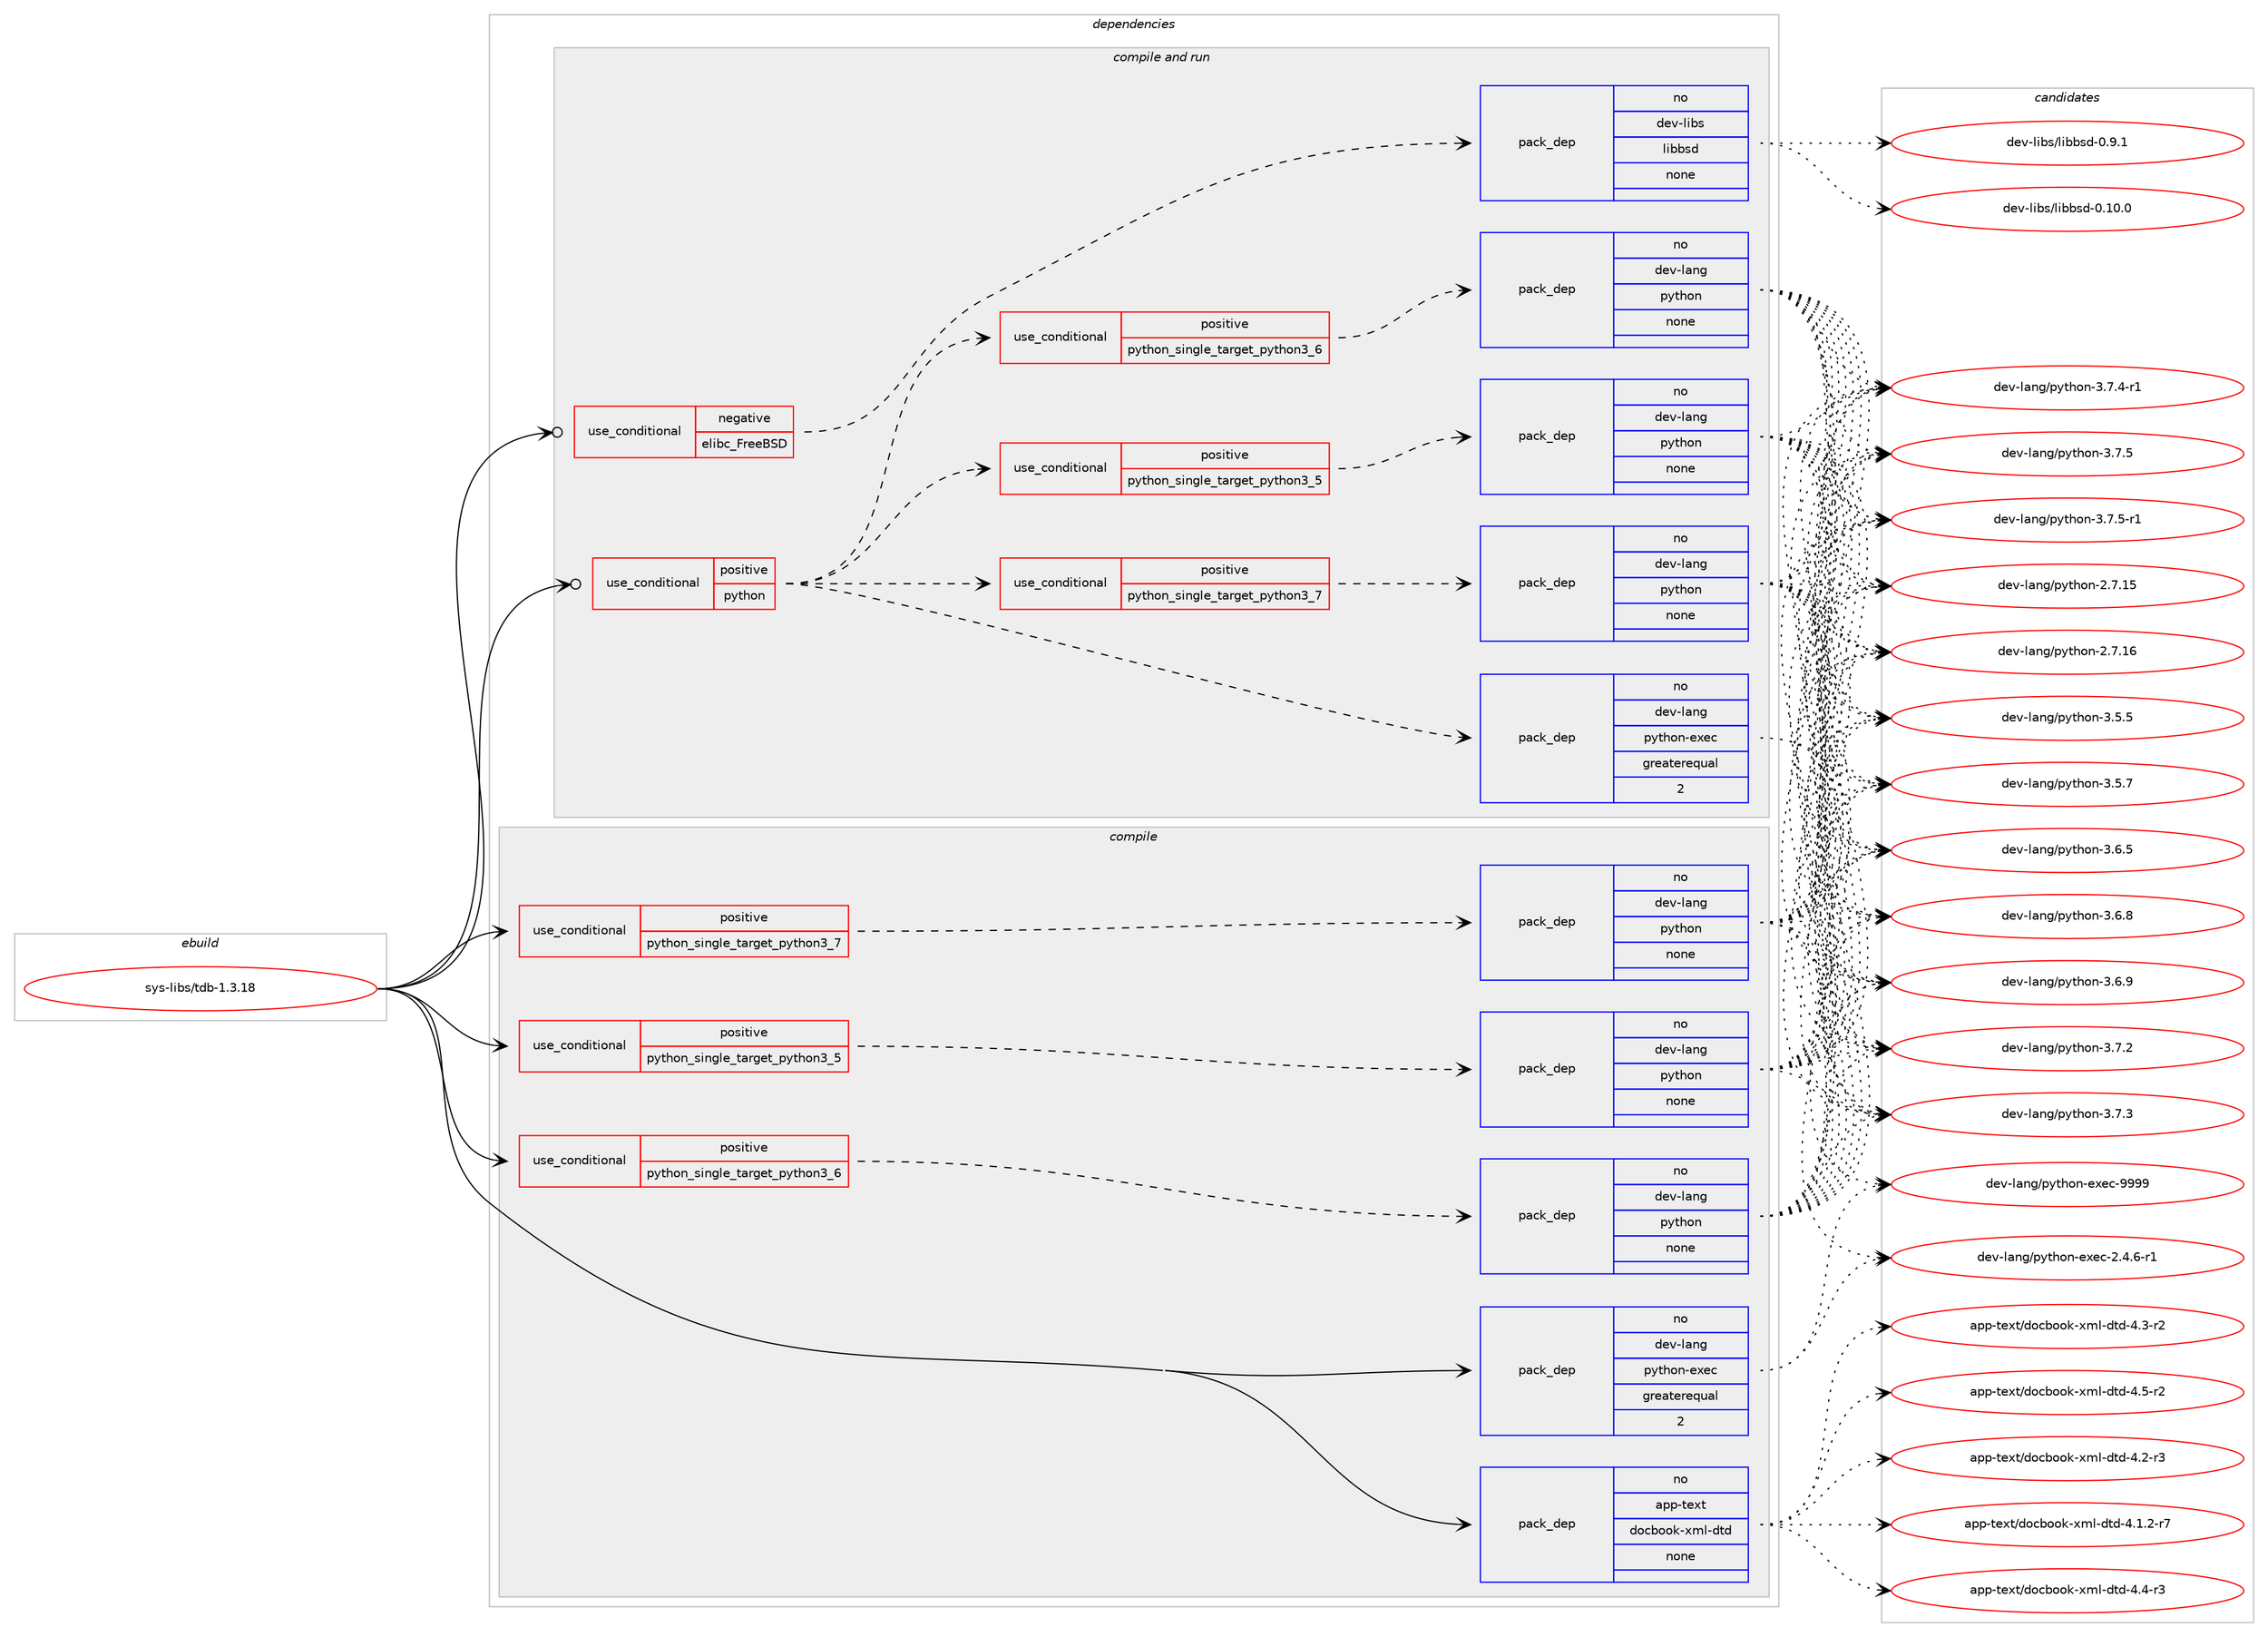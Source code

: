 digraph prolog {

# *************
# Graph options
# *************

newrank=true;
concentrate=true;
compound=true;
graph [rankdir=LR,fontname=Helvetica,fontsize=10,ranksep=1.5];#, ranksep=2.5, nodesep=0.2];
edge  [arrowhead=vee];
node  [fontname=Helvetica,fontsize=10];

# **********
# The ebuild
# **********

subgraph cluster_leftcol {
color=gray;
rank=same;
label=<<i>ebuild</i>>;
id [label="sys-libs/tdb-1.3.18", color=red, width=4, href="../sys-libs/tdb-1.3.18.svg"];
}

# ****************
# The dependencies
# ****************

subgraph cluster_midcol {
color=gray;
label=<<i>dependencies</i>>;
subgraph cluster_compile {
fillcolor="#eeeeee";
style=filled;
label=<<i>compile</i>>;
subgraph cond215992 {
dependency898778 [label=<<TABLE BORDER="0" CELLBORDER="1" CELLSPACING="0" CELLPADDING="4"><TR><TD ROWSPAN="3" CELLPADDING="10">use_conditional</TD></TR><TR><TD>positive</TD></TR><TR><TD>python_single_target_python3_5</TD></TR></TABLE>>, shape=none, color=red];
subgraph pack666973 {
dependency898779 [label=<<TABLE BORDER="0" CELLBORDER="1" CELLSPACING="0" CELLPADDING="4" WIDTH="220"><TR><TD ROWSPAN="6" CELLPADDING="30">pack_dep</TD></TR><TR><TD WIDTH="110">no</TD></TR><TR><TD>dev-lang</TD></TR><TR><TD>python</TD></TR><TR><TD>none</TD></TR><TR><TD></TD></TR></TABLE>>, shape=none, color=blue];
}
dependency898778:e -> dependency898779:w [weight=20,style="dashed",arrowhead="vee"];
}
id:e -> dependency898778:w [weight=20,style="solid",arrowhead="vee"];
subgraph cond215993 {
dependency898780 [label=<<TABLE BORDER="0" CELLBORDER="1" CELLSPACING="0" CELLPADDING="4"><TR><TD ROWSPAN="3" CELLPADDING="10">use_conditional</TD></TR><TR><TD>positive</TD></TR><TR><TD>python_single_target_python3_6</TD></TR></TABLE>>, shape=none, color=red];
subgraph pack666974 {
dependency898781 [label=<<TABLE BORDER="0" CELLBORDER="1" CELLSPACING="0" CELLPADDING="4" WIDTH="220"><TR><TD ROWSPAN="6" CELLPADDING="30">pack_dep</TD></TR><TR><TD WIDTH="110">no</TD></TR><TR><TD>dev-lang</TD></TR><TR><TD>python</TD></TR><TR><TD>none</TD></TR><TR><TD></TD></TR></TABLE>>, shape=none, color=blue];
}
dependency898780:e -> dependency898781:w [weight=20,style="dashed",arrowhead="vee"];
}
id:e -> dependency898780:w [weight=20,style="solid",arrowhead="vee"];
subgraph cond215994 {
dependency898782 [label=<<TABLE BORDER="0" CELLBORDER="1" CELLSPACING="0" CELLPADDING="4"><TR><TD ROWSPAN="3" CELLPADDING="10">use_conditional</TD></TR><TR><TD>positive</TD></TR><TR><TD>python_single_target_python3_7</TD></TR></TABLE>>, shape=none, color=red];
subgraph pack666975 {
dependency898783 [label=<<TABLE BORDER="0" CELLBORDER="1" CELLSPACING="0" CELLPADDING="4" WIDTH="220"><TR><TD ROWSPAN="6" CELLPADDING="30">pack_dep</TD></TR><TR><TD WIDTH="110">no</TD></TR><TR><TD>dev-lang</TD></TR><TR><TD>python</TD></TR><TR><TD>none</TD></TR><TR><TD></TD></TR></TABLE>>, shape=none, color=blue];
}
dependency898782:e -> dependency898783:w [weight=20,style="dashed",arrowhead="vee"];
}
id:e -> dependency898782:w [weight=20,style="solid",arrowhead="vee"];
subgraph pack666976 {
dependency898784 [label=<<TABLE BORDER="0" CELLBORDER="1" CELLSPACING="0" CELLPADDING="4" WIDTH="220"><TR><TD ROWSPAN="6" CELLPADDING="30">pack_dep</TD></TR><TR><TD WIDTH="110">no</TD></TR><TR><TD>app-text</TD></TR><TR><TD>docbook-xml-dtd</TD></TR><TR><TD>none</TD></TR><TR><TD></TD></TR></TABLE>>, shape=none, color=blue];
}
id:e -> dependency898784:w [weight=20,style="solid",arrowhead="vee"];
subgraph pack666977 {
dependency898785 [label=<<TABLE BORDER="0" CELLBORDER="1" CELLSPACING="0" CELLPADDING="4" WIDTH="220"><TR><TD ROWSPAN="6" CELLPADDING="30">pack_dep</TD></TR><TR><TD WIDTH="110">no</TD></TR><TR><TD>dev-lang</TD></TR><TR><TD>python-exec</TD></TR><TR><TD>greaterequal</TD></TR><TR><TD>2</TD></TR></TABLE>>, shape=none, color=blue];
}
id:e -> dependency898785:w [weight=20,style="solid",arrowhead="vee"];
}
subgraph cluster_compileandrun {
fillcolor="#eeeeee";
style=filled;
label=<<i>compile and run</i>>;
subgraph cond215995 {
dependency898786 [label=<<TABLE BORDER="0" CELLBORDER="1" CELLSPACING="0" CELLPADDING="4"><TR><TD ROWSPAN="3" CELLPADDING="10">use_conditional</TD></TR><TR><TD>negative</TD></TR><TR><TD>elibc_FreeBSD</TD></TR></TABLE>>, shape=none, color=red];
subgraph pack666978 {
dependency898787 [label=<<TABLE BORDER="0" CELLBORDER="1" CELLSPACING="0" CELLPADDING="4" WIDTH="220"><TR><TD ROWSPAN="6" CELLPADDING="30">pack_dep</TD></TR><TR><TD WIDTH="110">no</TD></TR><TR><TD>dev-libs</TD></TR><TR><TD>libbsd</TD></TR><TR><TD>none</TD></TR><TR><TD></TD></TR></TABLE>>, shape=none, color=blue];
}
dependency898786:e -> dependency898787:w [weight=20,style="dashed",arrowhead="vee"];
}
id:e -> dependency898786:w [weight=20,style="solid",arrowhead="odotvee"];
subgraph cond215996 {
dependency898788 [label=<<TABLE BORDER="0" CELLBORDER="1" CELLSPACING="0" CELLPADDING="4"><TR><TD ROWSPAN="3" CELLPADDING="10">use_conditional</TD></TR><TR><TD>positive</TD></TR><TR><TD>python</TD></TR></TABLE>>, shape=none, color=red];
subgraph cond215997 {
dependency898789 [label=<<TABLE BORDER="0" CELLBORDER="1" CELLSPACING="0" CELLPADDING="4"><TR><TD ROWSPAN="3" CELLPADDING="10">use_conditional</TD></TR><TR><TD>positive</TD></TR><TR><TD>python_single_target_python3_5</TD></TR></TABLE>>, shape=none, color=red];
subgraph pack666979 {
dependency898790 [label=<<TABLE BORDER="0" CELLBORDER="1" CELLSPACING="0" CELLPADDING="4" WIDTH="220"><TR><TD ROWSPAN="6" CELLPADDING="30">pack_dep</TD></TR><TR><TD WIDTH="110">no</TD></TR><TR><TD>dev-lang</TD></TR><TR><TD>python</TD></TR><TR><TD>none</TD></TR><TR><TD></TD></TR></TABLE>>, shape=none, color=blue];
}
dependency898789:e -> dependency898790:w [weight=20,style="dashed",arrowhead="vee"];
}
dependency898788:e -> dependency898789:w [weight=20,style="dashed",arrowhead="vee"];
subgraph cond215998 {
dependency898791 [label=<<TABLE BORDER="0" CELLBORDER="1" CELLSPACING="0" CELLPADDING="4"><TR><TD ROWSPAN="3" CELLPADDING="10">use_conditional</TD></TR><TR><TD>positive</TD></TR><TR><TD>python_single_target_python3_6</TD></TR></TABLE>>, shape=none, color=red];
subgraph pack666980 {
dependency898792 [label=<<TABLE BORDER="0" CELLBORDER="1" CELLSPACING="0" CELLPADDING="4" WIDTH="220"><TR><TD ROWSPAN="6" CELLPADDING="30">pack_dep</TD></TR><TR><TD WIDTH="110">no</TD></TR><TR><TD>dev-lang</TD></TR><TR><TD>python</TD></TR><TR><TD>none</TD></TR><TR><TD></TD></TR></TABLE>>, shape=none, color=blue];
}
dependency898791:e -> dependency898792:w [weight=20,style="dashed",arrowhead="vee"];
}
dependency898788:e -> dependency898791:w [weight=20,style="dashed",arrowhead="vee"];
subgraph cond215999 {
dependency898793 [label=<<TABLE BORDER="0" CELLBORDER="1" CELLSPACING="0" CELLPADDING="4"><TR><TD ROWSPAN="3" CELLPADDING="10">use_conditional</TD></TR><TR><TD>positive</TD></TR><TR><TD>python_single_target_python3_7</TD></TR></TABLE>>, shape=none, color=red];
subgraph pack666981 {
dependency898794 [label=<<TABLE BORDER="0" CELLBORDER="1" CELLSPACING="0" CELLPADDING="4" WIDTH="220"><TR><TD ROWSPAN="6" CELLPADDING="30">pack_dep</TD></TR><TR><TD WIDTH="110">no</TD></TR><TR><TD>dev-lang</TD></TR><TR><TD>python</TD></TR><TR><TD>none</TD></TR><TR><TD></TD></TR></TABLE>>, shape=none, color=blue];
}
dependency898793:e -> dependency898794:w [weight=20,style="dashed",arrowhead="vee"];
}
dependency898788:e -> dependency898793:w [weight=20,style="dashed",arrowhead="vee"];
subgraph pack666982 {
dependency898795 [label=<<TABLE BORDER="0" CELLBORDER="1" CELLSPACING="0" CELLPADDING="4" WIDTH="220"><TR><TD ROWSPAN="6" CELLPADDING="30">pack_dep</TD></TR><TR><TD WIDTH="110">no</TD></TR><TR><TD>dev-lang</TD></TR><TR><TD>python-exec</TD></TR><TR><TD>greaterequal</TD></TR><TR><TD>2</TD></TR></TABLE>>, shape=none, color=blue];
}
dependency898788:e -> dependency898795:w [weight=20,style="dashed",arrowhead="vee"];
}
id:e -> dependency898788:w [weight=20,style="solid",arrowhead="odotvee"];
}
subgraph cluster_run {
fillcolor="#eeeeee";
style=filled;
label=<<i>run</i>>;
}
}

# **************
# The candidates
# **************

subgraph cluster_choices {
rank=same;
color=gray;
label=<<i>candidates</i>>;

subgraph choice666973 {
color=black;
nodesep=1;
choice10010111845108971101034711212111610411111045504655464953 [label="dev-lang/python-2.7.15", color=red, width=4,href="../dev-lang/python-2.7.15.svg"];
choice10010111845108971101034711212111610411111045504655464954 [label="dev-lang/python-2.7.16", color=red, width=4,href="../dev-lang/python-2.7.16.svg"];
choice100101118451089711010347112121116104111110455146534653 [label="dev-lang/python-3.5.5", color=red, width=4,href="../dev-lang/python-3.5.5.svg"];
choice100101118451089711010347112121116104111110455146534655 [label="dev-lang/python-3.5.7", color=red, width=4,href="../dev-lang/python-3.5.7.svg"];
choice100101118451089711010347112121116104111110455146544653 [label="dev-lang/python-3.6.5", color=red, width=4,href="../dev-lang/python-3.6.5.svg"];
choice100101118451089711010347112121116104111110455146544656 [label="dev-lang/python-3.6.8", color=red, width=4,href="../dev-lang/python-3.6.8.svg"];
choice100101118451089711010347112121116104111110455146544657 [label="dev-lang/python-3.6.9", color=red, width=4,href="../dev-lang/python-3.6.9.svg"];
choice100101118451089711010347112121116104111110455146554650 [label="dev-lang/python-3.7.2", color=red, width=4,href="../dev-lang/python-3.7.2.svg"];
choice100101118451089711010347112121116104111110455146554651 [label="dev-lang/python-3.7.3", color=red, width=4,href="../dev-lang/python-3.7.3.svg"];
choice1001011184510897110103471121211161041111104551465546524511449 [label="dev-lang/python-3.7.4-r1", color=red, width=4,href="../dev-lang/python-3.7.4-r1.svg"];
choice100101118451089711010347112121116104111110455146554653 [label="dev-lang/python-3.7.5", color=red, width=4,href="../dev-lang/python-3.7.5.svg"];
choice1001011184510897110103471121211161041111104551465546534511449 [label="dev-lang/python-3.7.5-r1", color=red, width=4,href="../dev-lang/python-3.7.5-r1.svg"];
dependency898779:e -> choice10010111845108971101034711212111610411111045504655464953:w [style=dotted,weight="100"];
dependency898779:e -> choice10010111845108971101034711212111610411111045504655464954:w [style=dotted,weight="100"];
dependency898779:e -> choice100101118451089711010347112121116104111110455146534653:w [style=dotted,weight="100"];
dependency898779:e -> choice100101118451089711010347112121116104111110455146534655:w [style=dotted,weight="100"];
dependency898779:e -> choice100101118451089711010347112121116104111110455146544653:w [style=dotted,weight="100"];
dependency898779:e -> choice100101118451089711010347112121116104111110455146544656:w [style=dotted,weight="100"];
dependency898779:e -> choice100101118451089711010347112121116104111110455146544657:w [style=dotted,weight="100"];
dependency898779:e -> choice100101118451089711010347112121116104111110455146554650:w [style=dotted,weight="100"];
dependency898779:e -> choice100101118451089711010347112121116104111110455146554651:w [style=dotted,weight="100"];
dependency898779:e -> choice1001011184510897110103471121211161041111104551465546524511449:w [style=dotted,weight="100"];
dependency898779:e -> choice100101118451089711010347112121116104111110455146554653:w [style=dotted,weight="100"];
dependency898779:e -> choice1001011184510897110103471121211161041111104551465546534511449:w [style=dotted,weight="100"];
}
subgraph choice666974 {
color=black;
nodesep=1;
choice10010111845108971101034711212111610411111045504655464953 [label="dev-lang/python-2.7.15", color=red, width=4,href="../dev-lang/python-2.7.15.svg"];
choice10010111845108971101034711212111610411111045504655464954 [label="dev-lang/python-2.7.16", color=red, width=4,href="../dev-lang/python-2.7.16.svg"];
choice100101118451089711010347112121116104111110455146534653 [label="dev-lang/python-3.5.5", color=red, width=4,href="../dev-lang/python-3.5.5.svg"];
choice100101118451089711010347112121116104111110455146534655 [label="dev-lang/python-3.5.7", color=red, width=4,href="../dev-lang/python-3.5.7.svg"];
choice100101118451089711010347112121116104111110455146544653 [label="dev-lang/python-3.6.5", color=red, width=4,href="../dev-lang/python-3.6.5.svg"];
choice100101118451089711010347112121116104111110455146544656 [label="dev-lang/python-3.6.8", color=red, width=4,href="../dev-lang/python-3.6.8.svg"];
choice100101118451089711010347112121116104111110455146544657 [label="dev-lang/python-3.6.9", color=red, width=4,href="../dev-lang/python-3.6.9.svg"];
choice100101118451089711010347112121116104111110455146554650 [label="dev-lang/python-3.7.2", color=red, width=4,href="../dev-lang/python-3.7.2.svg"];
choice100101118451089711010347112121116104111110455146554651 [label="dev-lang/python-3.7.3", color=red, width=4,href="../dev-lang/python-3.7.3.svg"];
choice1001011184510897110103471121211161041111104551465546524511449 [label="dev-lang/python-3.7.4-r1", color=red, width=4,href="../dev-lang/python-3.7.4-r1.svg"];
choice100101118451089711010347112121116104111110455146554653 [label="dev-lang/python-3.7.5", color=red, width=4,href="../dev-lang/python-3.7.5.svg"];
choice1001011184510897110103471121211161041111104551465546534511449 [label="dev-lang/python-3.7.5-r1", color=red, width=4,href="../dev-lang/python-3.7.5-r1.svg"];
dependency898781:e -> choice10010111845108971101034711212111610411111045504655464953:w [style=dotted,weight="100"];
dependency898781:e -> choice10010111845108971101034711212111610411111045504655464954:w [style=dotted,weight="100"];
dependency898781:e -> choice100101118451089711010347112121116104111110455146534653:w [style=dotted,weight="100"];
dependency898781:e -> choice100101118451089711010347112121116104111110455146534655:w [style=dotted,weight="100"];
dependency898781:e -> choice100101118451089711010347112121116104111110455146544653:w [style=dotted,weight="100"];
dependency898781:e -> choice100101118451089711010347112121116104111110455146544656:w [style=dotted,weight="100"];
dependency898781:e -> choice100101118451089711010347112121116104111110455146544657:w [style=dotted,weight="100"];
dependency898781:e -> choice100101118451089711010347112121116104111110455146554650:w [style=dotted,weight="100"];
dependency898781:e -> choice100101118451089711010347112121116104111110455146554651:w [style=dotted,weight="100"];
dependency898781:e -> choice1001011184510897110103471121211161041111104551465546524511449:w [style=dotted,weight="100"];
dependency898781:e -> choice100101118451089711010347112121116104111110455146554653:w [style=dotted,weight="100"];
dependency898781:e -> choice1001011184510897110103471121211161041111104551465546534511449:w [style=dotted,weight="100"];
}
subgraph choice666975 {
color=black;
nodesep=1;
choice10010111845108971101034711212111610411111045504655464953 [label="dev-lang/python-2.7.15", color=red, width=4,href="../dev-lang/python-2.7.15.svg"];
choice10010111845108971101034711212111610411111045504655464954 [label="dev-lang/python-2.7.16", color=red, width=4,href="../dev-lang/python-2.7.16.svg"];
choice100101118451089711010347112121116104111110455146534653 [label="dev-lang/python-3.5.5", color=red, width=4,href="../dev-lang/python-3.5.5.svg"];
choice100101118451089711010347112121116104111110455146534655 [label="dev-lang/python-3.5.7", color=red, width=4,href="../dev-lang/python-3.5.7.svg"];
choice100101118451089711010347112121116104111110455146544653 [label="dev-lang/python-3.6.5", color=red, width=4,href="../dev-lang/python-3.6.5.svg"];
choice100101118451089711010347112121116104111110455146544656 [label="dev-lang/python-3.6.8", color=red, width=4,href="../dev-lang/python-3.6.8.svg"];
choice100101118451089711010347112121116104111110455146544657 [label="dev-lang/python-3.6.9", color=red, width=4,href="../dev-lang/python-3.6.9.svg"];
choice100101118451089711010347112121116104111110455146554650 [label="dev-lang/python-3.7.2", color=red, width=4,href="../dev-lang/python-3.7.2.svg"];
choice100101118451089711010347112121116104111110455146554651 [label="dev-lang/python-3.7.3", color=red, width=4,href="../dev-lang/python-3.7.3.svg"];
choice1001011184510897110103471121211161041111104551465546524511449 [label="dev-lang/python-3.7.4-r1", color=red, width=4,href="../dev-lang/python-3.7.4-r1.svg"];
choice100101118451089711010347112121116104111110455146554653 [label="dev-lang/python-3.7.5", color=red, width=4,href="../dev-lang/python-3.7.5.svg"];
choice1001011184510897110103471121211161041111104551465546534511449 [label="dev-lang/python-3.7.5-r1", color=red, width=4,href="../dev-lang/python-3.7.5-r1.svg"];
dependency898783:e -> choice10010111845108971101034711212111610411111045504655464953:w [style=dotted,weight="100"];
dependency898783:e -> choice10010111845108971101034711212111610411111045504655464954:w [style=dotted,weight="100"];
dependency898783:e -> choice100101118451089711010347112121116104111110455146534653:w [style=dotted,weight="100"];
dependency898783:e -> choice100101118451089711010347112121116104111110455146534655:w [style=dotted,weight="100"];
dependency898783:e -> choice100101118451089711010347112121116104111110455146544653:w [style=dotted,weight="100"];
dependency898783:e -> choice100101118451089711010347112121116104111110455146544656:w [style=dotted,weight="100"];
dependency898783:e -> choice100101118451089711010347112121116104111110455146544657:w [style=dotted,weight="100"];
dependency898783:e -> choice100101118451089711010347112121116104111110455146554650:w [style=dotted,weight="100"];
dependency898783:e -> choice100101118451089711010347112121116104111110455146554651:w [style=dotted,weight="100"];
dependency898783:e -> choice1001011184510897110103471121211161041111104551465546524511449:w [style=dotted,weight="100"];
dependency898783:e -> choice100101118451089711010347112121116104111110455146554653:w [style=dotted,weight="100"];
dependency898783:e -> choice1001011184510897110103471121211161041111104551465546534511449:w [style=dotted,weight="100"];
}
subgraph choice666976 {
color=black;
nodesep=1;
choice971121124511610112011647100111999811111110745120109108451001161004552464946504511455 [label="app-text/docbook-xml-dtd-4.1.2-r7", color=red, width=4,href="../app-text/docbook-xml-dtd-4.1.2-r7.svg"];
choice97112112451161011201164710011199981111111074512010910845100116100455246504511451 [label="app-text/docbook-xml-dtd-4.2-r3", color=red, width=4,href="../app-text/docbook-xml-dtd-4.2-r3.svg"];
choice97112112451161011201164710011199981111111074512010910845100116100455246514511450 [label="app-text/docbook-xml-dtd-4.3-r2", color=red, width=4,href="../app-text/docbook-xml-dtd-4.3-r2.svg"];
choice97112112451161011201164710011199981111111074512010910845100116100455246524511451 [label="app-text/docbook-xml-dtd-4.4-r3", color=red, width=4,href="../app-text/docbook-xml-dtd-4.4-r3.svg"];
choice97112112451161011201164710011199981111111074512010910845100116100455246534511450 [label="app-text/docbook-xml-dtd-4.5-r2", color=red, width=4,href="../app-text/docbook-xml-dtd-4.5-r2.svg"];
dependency898784:e -> choice971121124511610112011647100111999811111110745120109108451001161004552464946504511455:w [style=dotted,weight="100"];
dependency898784:e -> choice97112112451161011201164710011199981111111074512010910845100116100455246504511451:w [style=dotted,weight="100"];
dependency898784:e -> choice97112112451161011201164710011199981111111074512010910845100116100455246514511450:w [style=dotted,weight="100"];
dependency898784:e -> choice97112112451161011201164710011199981111111074512010910845100116100455246524511451:w [style=dotted,weight="100"];
dependency898784:e -> choice97112112451161011201164710011199981111111074512010910845100116100455246534511450:w [style=dotted,weight="100"];
}
subgraph choice666977 {
color=black;
nodesep=1;
choice10010111845108971101034711212111610411111045101120101994550465246544511449 [label="dev-lang/python-exec-2.4.6-r1", color=red, width=4,href="../dev-lang/python-exec-2.4.6-r1.svg"];
choice10010111845108971101034711212111610411111045101120101994557575757 [label="dev-lang/python-exec-9999", color=red, width=4,href="../dev-lang/python-exec-9999.svg"];
dependency898785:e -> choice10010111845108971101034711212111610411111045101120101994550465246544511449:w [style=dotted,weight="100"];
dependency898785:e -> choice10010111845108971101034711212111610411111045101120101994557575757:w [style=dotted,weight="100"];
}
subgraph choice666978 {
color=black;
nodesep=1;
choice100101118451081059811547108105989811510045484649484648 [label="dev-libs/libbsd-0.10.0", color=red, width=4,href="../dev-libs/libbsd-0.10.0.svg"];
choice1001011184510810598115471081059898115100454846574649 [label="dev-libs/libbsd-0.9.1", color=red, width=4,href="../dev-libs/libbsd-0.9.1.svg"];
dependency898787:e -> choice100101118451081059811547108105989811510045484649484648:w [style=dotted,weight="100"];
dependency898787:e -> choice1001011184510810598115471081059898115100454846574649:w [style=dotted,weight="100"];
}
subgraph choice666979 {
color=black;
nodesep=1;
choice10010111845108971101034711212111610411111045504655464953 [label="dev-lang/python-2.7.15", color=red, width=4,href="../dev-lang/python-2.7.15.svg"];
choice10010111845108971101034711212111610411111045504655464954 [label="dev-lang/python-2.7.16", color=red, width=4,href="../dev-lang/python-2.7.16.svg"];
choice100101118451089711010347112121116104111110455146534653 [label="dev-lang/python-3.5.5", color=red, width=4,href="../dev-lang/python-3.5.5.svg"];
choice100101118451089711010347112121116104111110455146534655 [label="dev-lang/python-3.5.7", color=red, width=4,href="../dev-lang/python-3.5.7.svg"];
choice100101118451089711010347112121116104111110455146544653 [label="dev-lang/python-3.6.5", color=red, width=4,href="../dev-lang/python-3.6.5.svg"];
choice100101118451089711010347112121116104111110455146544656 [label="dev-lang/python-3.6.8", color=red, width=4,href="../dev-lang/python-3.6.8.svg"];
choice100101118451089711010347112121116104111110455146544657 [label="dev-lang/python-3.6.9", color=red, width=4,href="../dev-lang/python-3.6.9.svg"];
choice100101118451089711010347112121116104111110455146554650 [label="dev-lang/python-3.7.2", color=red, width=4,href="../dev-lang/python-3.7.2.svg"];
choice100101118451089711010347112121116104111110455146554651 [label="dev-lang/python-3.7.3", color=red, width=4,href="../dev-lang/python-3.7.3.svg"];
choice1001011184510897110103471121211161041111104551465546524511449 [label="dev-lang/python-3.7.4-r1", color=red, width=4,href="../dev-lang/python-3.7.4-r1.svg"];
choice100101118451089711010347112121116104111110455146554653 [label="dev-lang/python-3.7.5", color=red, width=4,href="../dev-lang/python-3.7.5.svg"];
choice1001011184510897110103471121211161041111104551465546534511449 [label="dev-lang/python-3.7.5-r1", color=red, width=4,href="../dev-lang/python-3.7.5-r1.svg"];
dependency898790:e -> choice10010111845108971101034711212111610411111045504655464953:w [style=dotted,weight="100"];
dependency898790:e -> choice10010111845108971101034711212111610411111045504655464954:w [style=dotted,weight="100"];
dependency898790:e -> choice100101118451089711010347112121116104111110455146534653:w [style=dotted,weight="100"];
dependency898790:e -> choice100101118451089711010347112121116104111110455146534655:w [style=dotted,weight="100"];
dependency898790:e -> choice100101118451089711010347112121116104111110455146544653:w [style=dotted,weight="100"];
dependency898790:e -> choice100101118451089711010347112121116104111110455146544656:w [style=dotted,weight="100"];
dependency898790:e -> choice100101118451089711010347112121116104111110455146544657:w [style=dotted,weight="100"];
dependency898790:e -> choice100101118451089711010347112121116104111110455146554650:w [style=dotted,weight="100"];
dependency898790:e -> choice100101118451089711010347112121116104111110455146554651:w [style=dotted,weight="100"];
dependency898790:e -> choice1001011184510897110103471121211161041111104551465546524511449:w [style=dotted,weight="100"];
dependency898790:e -> choice100101118451089711010347112121116104111110455146554653:w [style=dotted,weight="100"];
dependency898790:e -> choice1001011184510897110103471121211161041111104551465546534511449:w [style=dotted,weight="100"];
}
subgraph choice666980 {
color=black;
nodesep=1;
choice10010111845108971101034711212111610411111045504655464953 [label="dev-lang/python-2.7.15", color=red, width=4,href="../dev-lang/python-2.7.15.svg"];
choice10010111845108971101034711212111610411111045504655464954 [label="dev-lang/python-2.7.16", color=red, width=4,href="../dev-lang/python-2.7.16.svg"];
choice100101118451089711010347112121116104111110455146534653 [label="dev-lang/python-3.5.5", color=red, width=4,href="../dev-lang/python-3.5.5.svg"];
choice100101118451089711010347112121116104111110455146534655 [label="dev-lang/python-3.5.7", color=red, width=4,href="../dev-lang/python-3.5.7.svg"];
choice100101118451089711010347112121116104111110455146544653 [label="dev-lang/python-3.6.5", color=red, width=4,href="../dev-lang/python-3.6.5.svg"];
choice100101118451089711010347112121116104111110455146544656 [label="dev-lang/python-3.6.8", color=red, width=4,href="../dev-lang/python-3.6.8.svg"];
choice100101118451089711010347112121116104111110455146544657 [label="dev-lang/python-3.6.9", color=red, width=4,href="../dev-lang/python-3.6.9.svg"];
choice100101118451089711010347112121116104111110455146554650 [label="dev-lang/python-3.7.2", color=red, width=4,href="../dev-lang/python-3.7.2.svg"];
choice100101118451089711010347112121116104111110455146554651 [label="dev-lang/python-3.7.3", color=red, width=4,href="../dev-lang/python-3.7.3.svg"];
choice1001011184510897110103471121211161041111104551465546524511449 [label="dev-lang/python-3.7.4-r1", color=red, width=4,href="../dev-lang/python-3.7.4-r1.svg"];
choice100101118451089711010347112121116104111110455146554653 [label="dev-lang/python-3.7.5", color=red, width=4,href="../dev-lang/python-3.7.5.svg"];
choice1001011184510897110103471121211161041111104551465546534511449 [label="dev-lang/python-3.7.5-r1", color=red, width=4,href="../dev-lang/python-3.7.5-r1.svg"];
dependency898792:e -> choice10010111845108971101034711212111610411111045504655464953:w [style=dotted,weight="100"];
dependency898792:e -> choice10010111845108971101034711212111610411111045504655464954:w [style=dotted,weight="100"];
dependency898792:e -> choice100101118451089711010347112121116104111110455146534653:w [style=dotted,weight="100"];
dependency898792:e -> choice100101118451089711010347112121116104111110455146534655:w [style=dotted,weight="100"];
dependency898792:e -> choice100101118451089711010347112121116104111110455146544653:w [style=dotted,weight="100"];
dependency898792:e -> choice100101118451089711010347112121116104111110455146544656:w [style=dotted,weight="100"];
dependency898792:e -> choice100101118451089711010347112121116104111110455146544657:w [style=dotted,weight="100"];
dependency898792:e -> choice100101118451089711010347112121116104111110455146554650:w [style=dotted,weight="100"];
dependency898792:e -> choice100101118451089711010347112121116104111110455146554651:w [style=dotted,weight="100"];
dependency898792:e -> choice1001011184510897110103471121211161041111104551465546524511449:w [style=dotted,weight="100"];
dependency898792:e -> choice100101118451089711010347112121116104111110455146554653:w [style=dotted,weight="100"];
dependency898792:e -> choice1001011184510897110103471121211161041111104551465546534511449:w [style=dotted,weight="100"];
}
subgraph choice666981 {
color=black;
nodesep=1;
choice10010111845108971101034711212111610411111045504655464953 [label="dev-lang/python-2.7.15", color=red, width=4,href="../dev-lang/python-2.7.15.svg"];
choice10010111845108971101034711212111610411111045504655464954 [label="dev-lang/python-2.7.16", color=red, width=4,href="../dev-lang/python-2.7.16.svg"];
choice100101118451089711010347112121116104111110455146534653 [label="dev-lang/python-3.5.5", color=red, width=4,href="../dev-lang/python-3.5.5.svg"];
choice100101118451089711010347112121116104111110455146534655 [label="dev-lang/python-3.5.7", color=red, width=4,href="../dev-lang/python-3.5.7.svg"];
choice100101118451089711010347112121116104111110455146544653 [label="dev-lang/python-3.6.5", color=red, width=4,href="../dev-lang/python-3.6.5.svg"];
choice100101118451089711010347112121116104111110455146544656 [label="dev-lang/python-3.6.8", color=red, width=4,href="../dev-lang/python-3.6.8.svg"];
choice100101118451089711010347112121116104111110455146544657 [label="dev-lang/python-3.6.9", color=red, width=4,href="../dev-lang/python-3.6.9.svg"];
choice100101118451089711010347112121116104111110455146554650 [label="dev-lang/python-3.7.2", color=red, width=4,href="../dev-lang/python-3.7.2.svg"];
choice100101118451089711010347112121116104111110455146554651 [label="dev-lang/python-3.7.3", color=red, width=4,href="../dev-lang/python-3.7.3.svg"];
choice1001011184510897110103471121211161041111104551465546524511449 [label="dev-lang/python-3.7.4-r1", color=red, width=4,href="../dev-lang/python-3.7.4-r1.svg"];
choice100101118451089711010347112121116104111110455146554653 [label="dev-lang/python-3.7.5", color=red, width=4,href="../dev-lang/python-3.7.5.svg"];
choice1001011184510897110103471121211161041111104551465546534511449 [label="dev-lang/python-3.7.5-r1", color=red, width=4,href="../dev-lang/python-3.7.5-r1.svg"];
dependency898794:e -> choice10010111845108971101034711212111610411111045504655464953:w [style=dotted,weight="100"];
dependency898794:e -> choice10010111845108971101034711212111610411111045504655464954:w [style=dotted,weight="100"];
dependency898794:e -> choice100101118451089711010347112121116104111110455146534653:w [style=dotted,weight="100"];
dependency898794:e -> choice100101118451089711010347112121116104111110455146534655:w [style=dotted,weight="100"];
dependency898794:e -> choice100101118451089711010347112121116104111110455146544653:w [style=dotted,weight="100"];
dependency898794:e -> choice100101118451089711010347112121116104111110455146544656:w [style=dotted,weight="100"];
dependency898794:e -> choice100101118451089711010347112121116104111110455146544657:w [style=dotted,weight="100"];
dependency898794:e -> choice100101118451089711010347112121116104111110455146554650:w [style=dotted,weight="100"];
dependency898794:e -> choice100101118451089711010347112121116104111110455146554651:w [style=dotted,weight="100"];
dependency898794:e -> choice1001011184510897110103471121211161041111104551465546524511449:w [style=dotted,weight="100"];
dependency898794:e -> choice100101118451089711010347112121116104111110455146554653:w [style=dotted,weight="100"];
dependency898794:e -> choice1001011184510897110103471121211161041111104551465546534511449:w [style=dotted,weight="100"];
}
subgraph choice666982 {
color=black;
nodesep=1;
choice10010111845108971101034711212111610411111045101120101994550465246544511449 [label="dev-lang/python-exec-2.4.6-r1", color=red, width=4,href="../dev-lang/python-exec-2.4.6-r1.svg"];
choice10010111845108971101034711212111610411111045101120101994557575757 [label="dev-lang/python-exec-9999", color=red, width=4,href="../dev-lang/python-exec-9999.svg"];
dependency898795:e -> choice10010111845108971101034711212111610411111045101120101994550465246544511449:w [style=dotted,weight="100"];
dependency898795:e -> choice10010111845108971101034711212111610411111045101120101994557575757:w [style=dotted,weight="100"];
}
}

}
